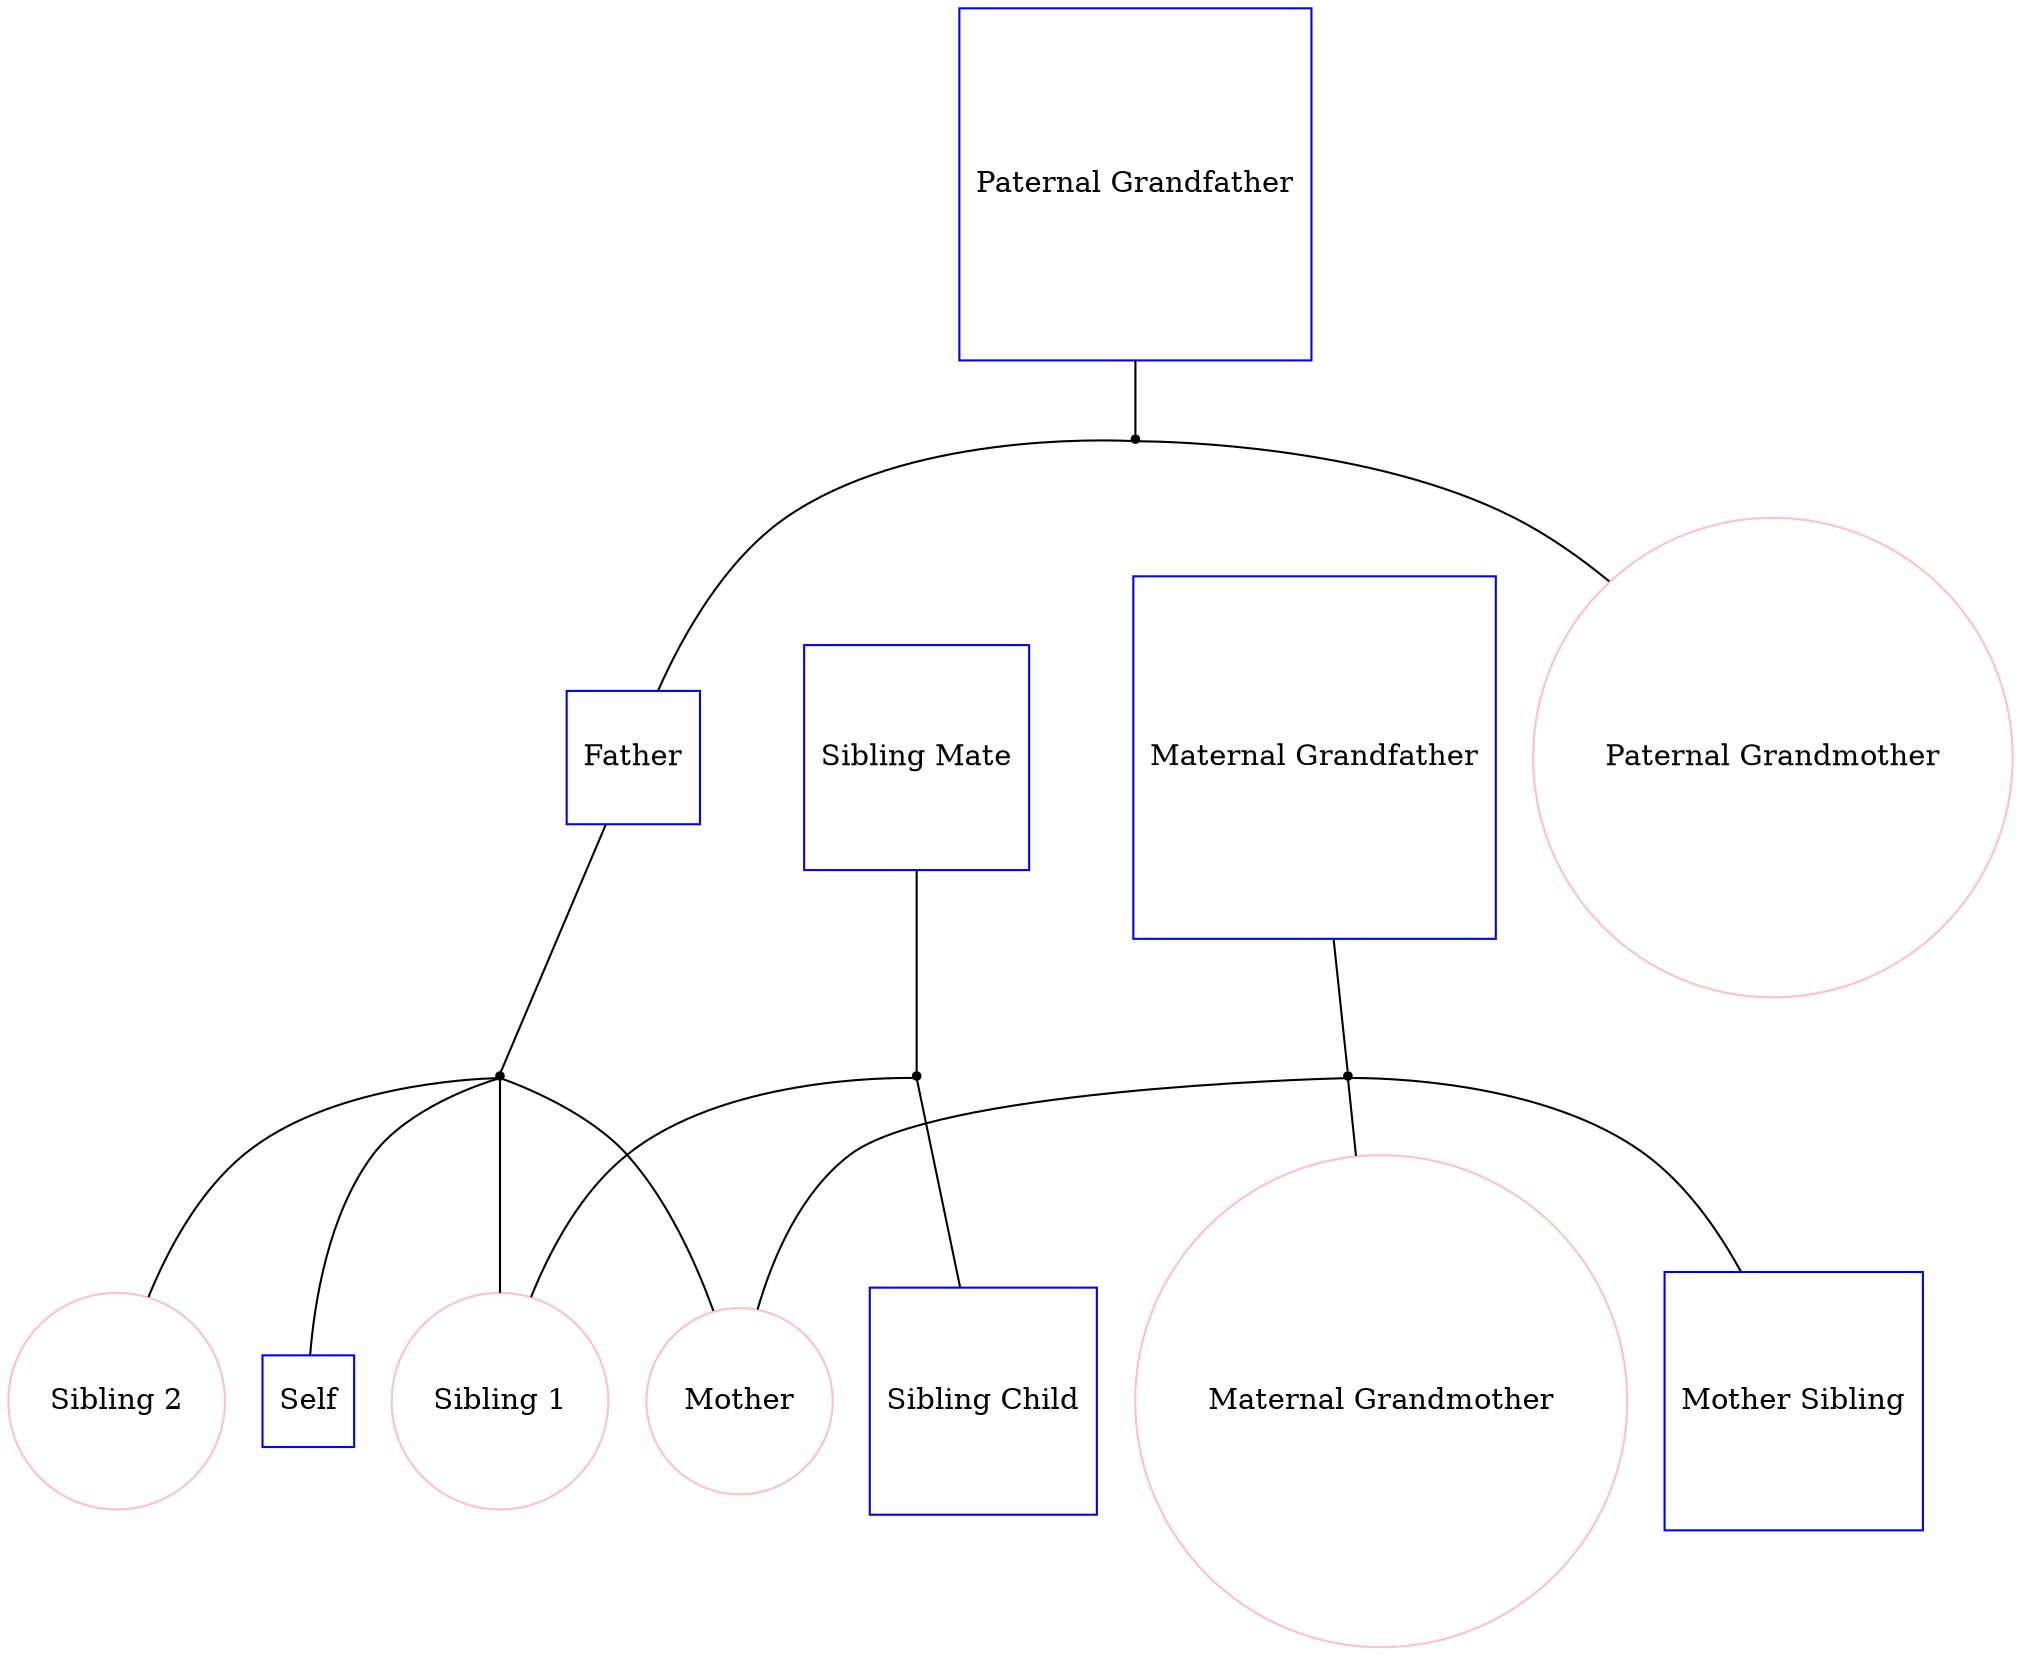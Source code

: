 
graph f2 {
"Self" [shape=box, regular=1, color="blue"];
"Sibling 1" [shape=oval, regular=1, color="pink"];
"Sibling Mate" [shape=box, regular=1, color="blue"];
"Sibling Child" [shape=box, regular=1, color="blue"];
"Sibling 2" [shape=oval, regular=1, color="pink"];
"Father" [shape=box, regular=1, color="blue"];
"Paternal Grandmother" [shape=oval, regular=1, color="pink"];
"Paternal Grandfather" [shape=box, regular=1, color="blue"];
"Mother" [shape=oval, regular=1, color="pink"];
"Mother Sibling" [shape=box, regular=1, color="blue"];
"Maternal Grandfather" [shape=box, regular=1, color="blue"];
"Maternal Grandmother" [shape=oval, regular=1, color="pink"];

"siblingmate+sibling1" [shape=point];
"father+mother" [shape=point];
"paternalgrandfather+paternalgrandmother" [shape=point];
"maternalgrandfather+maternalgrandmother" [shape=point];

"Sibling Mate" -- "siblingmate+sibling1" -- "Sibling 1";
"Father" -- "father+mother" -- "Mother";
"Paternal Grandfather" -- "paternalgrandfather+paternalgrandmother" -- "Paternal Grandmother";
"Maternal Grandfather" -- "maternalgrandfather+maternalgrandmother" -- "Maternal Grandmother";

"father+mother" -- "Self";
"father+mother" -- "Sibling 1";
"siblingmate+sibling1" -- "Sibling Child";
"father+mother" -- "Sibling 2";
"paternalgrandfather+paternalgrandmother" -- "Father";
"maternalgrandfather+maternalgrandmother" -- "Mother";
"maternalgrandfather+maternalgrandmother" -- "Mother Sibling";
}
    